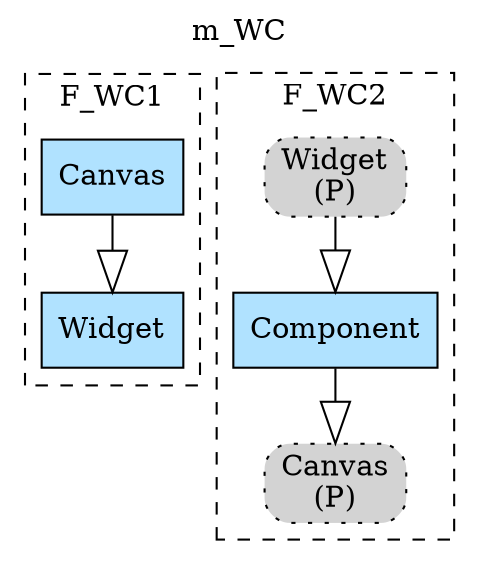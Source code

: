 digraph {graph[label=m_WC,labelloc=tl,labelfontsize=12];
subgraph cluster_F_WC1{style=dashed;label=F_WC1;
"Canvas"[shape=record,fillcolor=lightskyblue1,style = filled,label="Canvas"];
"Widget"[shape=record,fillcolor=lightskyblue1,style = filled,label="Widget"];

"Canvas"->"Widget"[arrowhead=onormal,arrowsize=2.0];

}
subgraph cluster_F_WC2{style=dashed;label=F_WC2;
"PWidget"[shape=box,fillcolor=lightgray,style ="rounded,filled,dotted",label=<Widget<br/>(P)>];
"Component"[shape=record,fillcolor=lightskyblue1,style = filled,label="Component"];
"PCanvas"[shape=box,fillcolor=lightgray,style ="rounded,filled,dotted",label=<Canvas<br/>(P)>];

"PWidget"->"Component"[arrowhead=onormal,arrowsize=2.0];
"Component"->"PCanvas"[arrowhead=onormal,arrowsize=2.0];

}


}